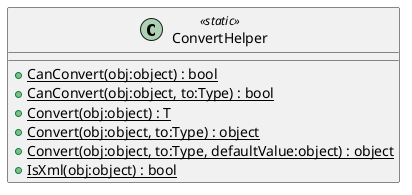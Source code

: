 @startuml
class ConvertHelper <<static>> {
    + {static} CanConvert(obj:object) : bool
    + {static} CanConvert(obj:object, to:Type) : bool
    + {static} Convert(obj:object) : T
    + {static} Convert(obj:object, to:Type) : object
    + {static} Convert(obj:object, to:Type, defaultValue:object) : object
    + {static} IsXml(obj:object) : bool
}
@enduml
